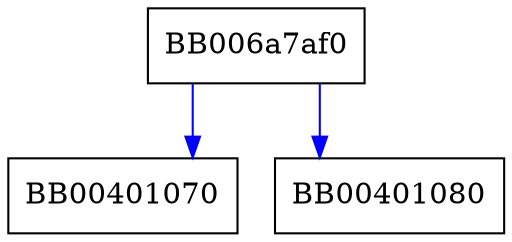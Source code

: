 digraph ossl_blake2b_param_set_personal {
  node [shape="box"];
  graph [splines=ortho];
  BB006a7af0 -> BB00401070 [color="blue"];
  BB006a7af0 -> BB00401080 [color="blue"];
}
